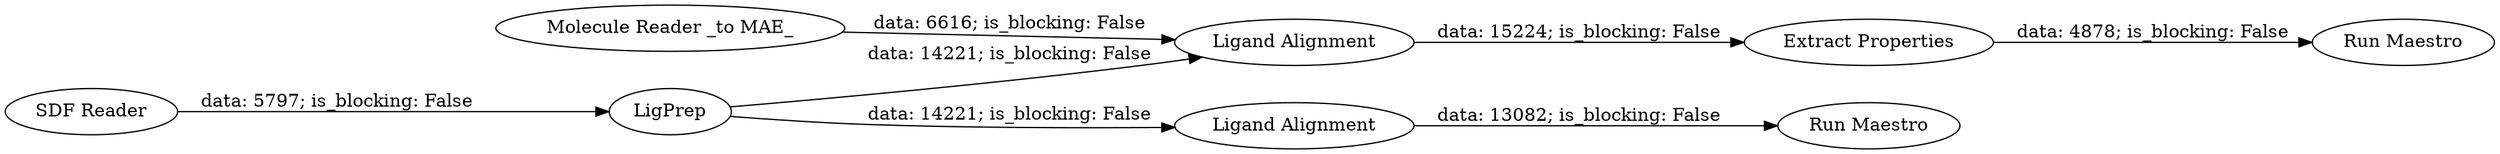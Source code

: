 digraph {
	"-7636127117164498259_15403" [label=LigPrep]
	"-7636127117164498259_45" [label="Molecule Reader _to MAE_"]
	"-7636127117164498259_15273" [label="SDF Reader"]
	"-7636127117164498259_15405" [label="Run Maestro"]
	"-7636127117164498259_15348" [label="Ligand Alignment"]
	"-7636127117164498259_15404" [label="Extract Properties"]
	"-7636127117164498259_15349" [label="Run Maestro"]
	"-7636127117164498259_15338" [label="Ligand Alignment"]
	"-7636127117164498259_45" -> "-7636127117164498259_15348" [label="data: 6616; is_blocking: False"]
	"-7636127117164498259_15403" -> "-7636127117164498259_15348" [label="data: 14221; is_blocking: False"]
	"-7636127117164498259_15348" -> "-7636127117164498259_15404" [label="data: 15224; is_blocking: False"]
	"-7636127117164498259_15338" -> "-7636127117164498259_15349" [label="data: 13082; is_blocking: False"]
	"-7636127117164498259_15404" -> "-7636127117164498259_15405" [label="data: 4878; is_blocking: False"]
	"-7636127117164498259_15403" -> "-7636127117164498259_15338" [label="data: 14221; is_blocking: False"]
	"-7636127117164498259_15273" -> "-7636127117164498259_15403" [label="data: 5797; is_blocking: False"]
	rankdir=LR
}
